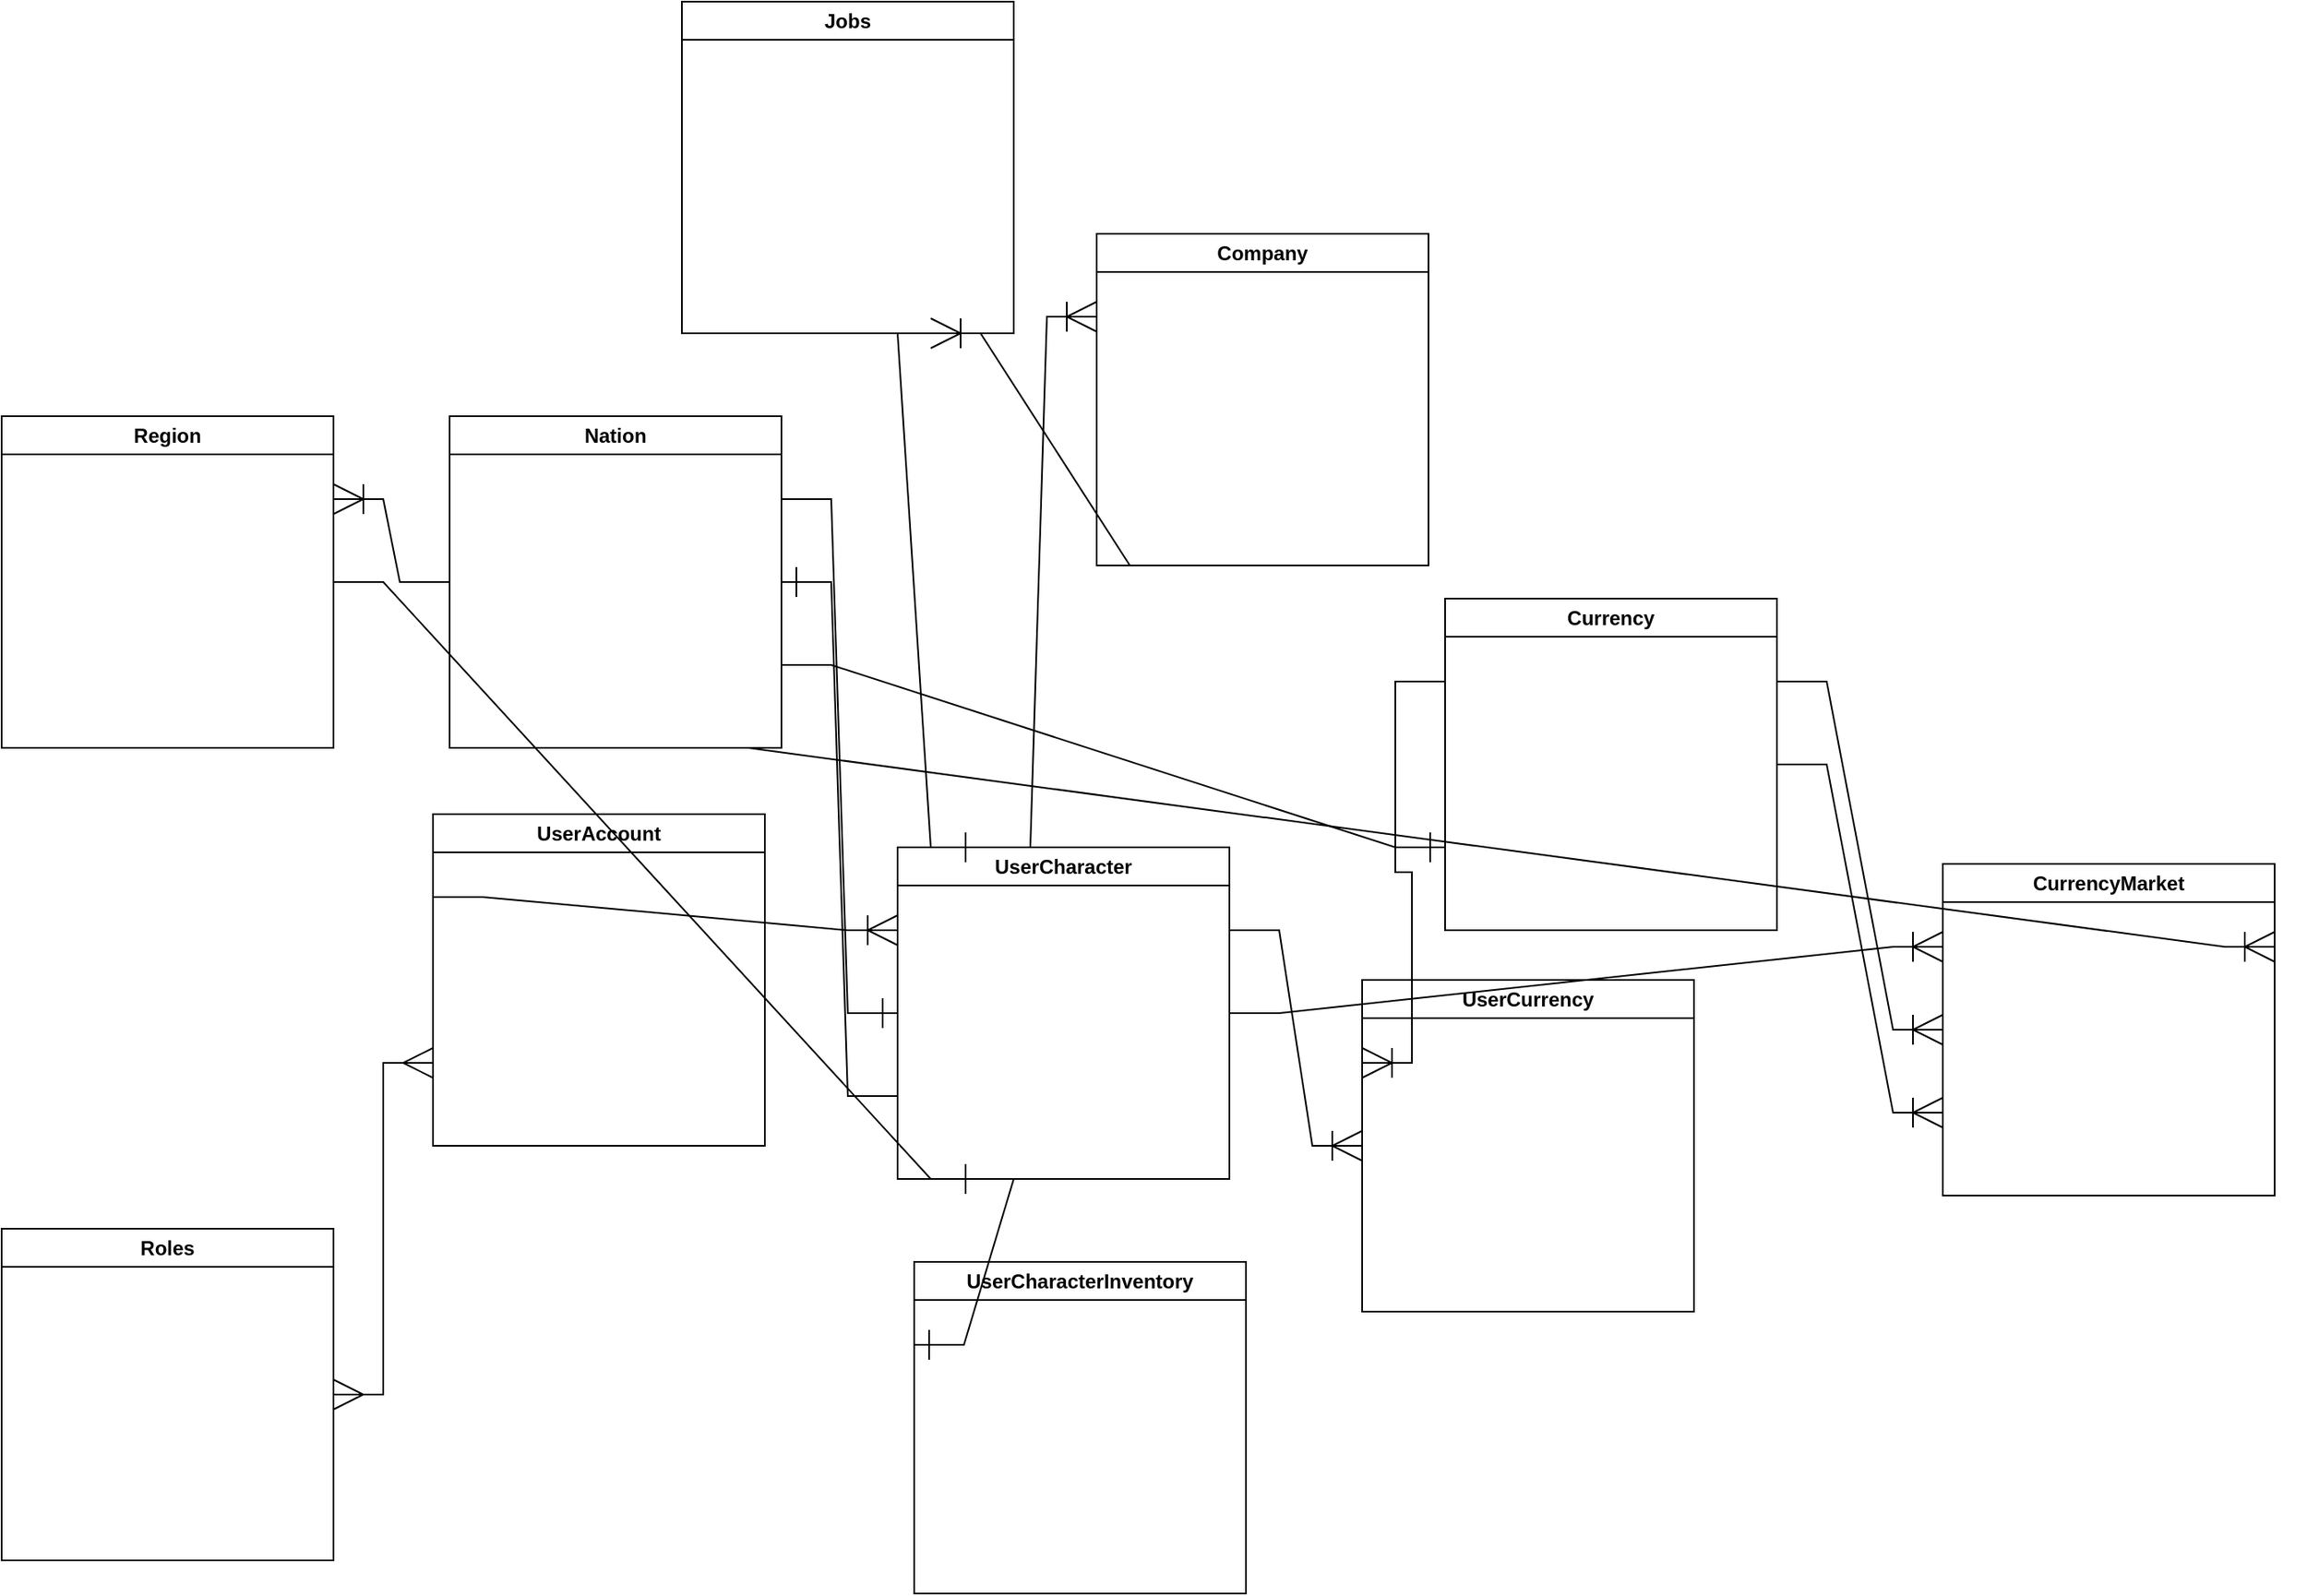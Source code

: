 <mxfile version="20.8.22" type="device"><diagram id="Hojm-cRIcZ9hno3prdGn" name="Page-1"><mxGraphModel dx="1114" dy="1715" grid="1" gridSize="10" guides="1" tooltips="1" connect="1" arrows="1" fold="1" page="1" pageScale="1" pageWidth="850" pageHeight="1100" math="0" shadow="0"><root><mxCell id="0"/><mxCell id="1" parent="0"/><mxCell id="Uen6yBsyUAteZyMcOoLf-1" value="Currency" style="swimlane;whiteSpace=wrap;html=1;" parent="1" vertex="1"><mxGeometry x="960" y="120" width="200" height="200" as="geometry"/></mxCell><mxCell id="Uen6yBsyUAteZyMcOoLf-3" value="Roles" style="swimlane;whiteSpace=wrap;html=1;" parent="1" vertex="1"><mxGeometry x="90" y="500" width="200" height="200" as="geometry"/></mxCell><mxCell id="Uen6yBsyUAteZyMcOoLf-4" value="UserCharacter" style="swimlane;whiteSpace=wrap;html=1;" parent="1" vertex="1"><mxGeometry x="630" y="270" width="200" height="200" as="geometry"/></mxCell><mxCell id="Uen6yBsyUAteZyMcOoLf-5" value="UserCurrency" style="swimlane;whiteSpace=wrap;html=1;" parent="1" vertex="1"><mxGeometry x="910" y="350" width="200" height="200" as="geometry"/></mxCell><mxCell id="Uen6yBsyUAteZyMcOoLf-6" value="UserAccount" style="swimlane;whiteSpace=wrap;html=1;" parent="1" vertex="1"><mxGeometry x="350" y="250" width="200" height="200" as="geometry"/></mxCell><mxCell id="Uen6yBsyUAteZyMcOoLf-8" value="" style="edgeStyle=entityRelationEdgeStyle;fontSize=12;html=1;endArrow=ERoneToMany;rounded=0;endSize=16;exitX=0;exitY=0.25;exitDx=0;exitDy=0;entryX=0;entryY=0.25;entryDx=0;entryDy=0;" parent="1" source="Uen6yBsyUAteZyMcOoLf-6" target="Uen6yBsyUAteZyMcOoLf-4" edge="1"><mxGeometry width="100" height="100" relative="1" as="geometry"><mxPoint x="230" y="640" as="sourcePoint"/><mxPoint x="320" y="390" as="targetPoint"/></mxGeometry></mxCell><mxCell id="Uen6yBsyUAteZyMcOoLf-9" value="" style="edgeStyle=entityRelationEdgeStyle;fontSize=12;html=1;endArrow=ERoneToMany;rounded=0;endSize=16;exitX=0;exitY=0.25;exitDx=0;exitDy=0;entryX=0;entryY=0.25;entryDx=0;entryDy=0;" parent="1" source="Uen6yBsyUAteZyMcOoLf-1" target="Uen6yBsyUAteZyMcOoLf-5" edge="1"><mxGeometry width="100" height="100" relative="1" as="geometry"><mxPoint x="200" y="650" as="sourcePoint"/><mxPoint x="330" y="400" as="targetPoint"/></mxGeometry></mxCell><mxCell id="Uen6yBsyUAteZyMcOoLf-10" value="" style="edgeStyle=entityRelationEdgeStyle;fontSize=12;html=1;endArrow=ERoneToMany;rounded=0;endSize=16;exitX=1;exitY=0.25;exitDx=0;exitDy=0;entryX=0;entryY=0.5;entryDx=0;entryDy=0;" parent="1" source="Uen6yBsyUAteZyMcOoLf-4" target="Uen6yBsyUAteZyMcOoLf-5" edge="1"><mxGeometry width="100" height="100" relative="1" as="geometry"><mxPoint x="210" y="660" as="sourcePoint"/><mxPoint x="340" y="410" as="targetPoint"/></mxGeometry></mxCell><mxCell id="Uen6yBsyUAteZyMcOoLf-13" value="" style="edgeStyle=entityRelationEdgeStyle;fontSize=12;html=1;endArrow=ERmany;startArrow=ERmany;rounded=0;endSize=16;exitX=1;exitY=0.5;exitDx=0;exitDy=0;startSize=16;entryX=0;entryY=0.75;entryDx=0;entryDy=0;" parent="1" source="Uen6yBsyUAteZyMcOoLf-3" target="Uen6yBsyUAteZyMcOoLf-6" edge="1"><mxGeometry width="100" height="100" relative="1" as="geometry"><mxPoint x="530" y="480" as="sourcePoint"/><mxPoint x="180" y="550" as="targetPoint"/></mxGeometry></mxCell><mxCell id="Uen6yBsyUAteZyMcOoLf-14" value="Nation" style="swimlane;whiteSpace=wrap;html=1;" parent="1" vertex="1"><mxGeometry x="360" y="10" width="200" height="200" as="geometry"/></mxCell><mxCell id="Uen6yBsyUAteZyMcOoLf-16" value="" style="edgeStyle=entityRelationEdgeStyle;fontSize=12;html=1;endArrow=ERone;endFill=1;rounded=0;startSize=16;endSize=16;exitX=1;exitY=0.25;exitDx=0;exitDy=0;entryX=0;entryY=0.5;entryDx=0;entryDy=0;" parent="1" source="Uen6yBsyUAteZyMcOoLf-14" target="Uen6yBsyUAteZyMcOoLf-4" edge="1"><mxGeometry x="-1" y="233" width="100" height="100" relative="1" as="geometry"><mxPoint x="150" y="390" as="sourcePoint"/><mxPoint x="250" y="290" as="targetPoint"/><mxPoint x="-230" y="193" as="offset"/></mxGeometry></mxCell><mxCell id="Uen6yBsyUAteZyMcOoLf-17" value="" style="edgeStyle=entityRelationEdgeStyle;fontSize=12;html=1;endArrow=ERone;endFill=1;rounded=0;startSize=16;endSize=16;exitX=0;exitY=0.75;exitDx=0;exitDy=0;entryX=1;entryY=0.5;entryDx=0;entryDy=0;" parent="1" source="Uen6yBsyUAteZyMcOoLf-4" target="Uen6yBsyUAteZyMcOoLf-14" edge="1"><mxGeometry x="-1" y="233" width="100" height="100" relative="1" as="geometry"><mxPoint x="560" y="70" as="sourcePoint"/><mxPoint x="650" y="360" as="targetPoint"/><mxPoint x="-230" y="193" as="offset"/></mxGeometry></mxCell><mxCell id="Jn5BYu8CrCSiT58tHVRx-1" value="Region" style="swimlane;whiteSpace=wrap;html=1;" vertex="1" parent="1"><mxGeometry x="90" y="10" width="200" height="200" as="geometry"/></mxCell><mxCell id="Jn5BYu8CrCSiT58tHVRx-2" value="" style="edgeStyle=entityRelationEdgeStyle;fontSize=12;html=1;endArrow=ERoneToMany;rounded=0;endSize=16;entryX=1;entryY=0.25;entryDx=0;entryDy=0;exitX=0;exitY=0.5;exitDx=0;exitDy=0;" edge="1" parent="1" source="Uen6yBsyUAteZyMcOoLf-14" target="Jn5BYu8CrCSiT58tHVRx-1"><mxGeometry width="100" height="100" relative="1" as="geometry"><mxPoint x="360" y="50" as="sourcePoint"/><mxPoint x="290" y="50" as="targetPoint"/></mxGeometry></mxCell><mxCell id="Jn5BYu8CrCSiT58tHVRx-3" value="" style="edgeStyle=entityRelationEdgeStyle;fontSize=12;html=1;endArrow=ERone;endFill=1;rounded=0;startSize=16;endSize=16;exitX=1;exitY=0.75;exitDx=0;exitDy=0;entryX=0;entryY=0.75;entryDx=0;entryDy=0;" edge="1" parent="1" source="Uen6yBsyUAteZyMcOoLf-14" target="Uen6yBsyUAteZyMcOoLf-1"><mxGeometry x="-1" y="233" width="100" height="100" relative="1" as="geometry"><mxPoint x="570" y="70" as="sourcePoint"/><mxPoint x="650" y="360" as="targetPoint"/><mxPoint x="-230" y="193" as="offset"/></mxGeometry></mxCell><mxCell id="Jn5BYu8CrCSiT58tHVRx-4" value="CurrencyMarket" style="swimlane;whiteSpace=wrap;html=1;startSize=23;" vertex="1" parent="1"><mxGeometry x="1260" y="280" width="200" height="200" as="geometry"/></mxCell><mxCell id="Jn5BYu8CrCSiT58tHVRx-5" value="" style="edgeStyle=entityRelationEdgeStyle;fontSize=12;html=1;endArrow=ERoneToMany;rounded=0;endSize=16;exitX=1;exitY=0.5;exitDx=0;exitDy=0;entryX=0;entryY=0.25;entryDx=0;entryDy=0;" edge="1" parent="1" source="Uen6yBsyUAteZyMcOoLf-4" target="Jn5BYu8CrCSiT58tHVRx-4"><mxGeometry width="100" height="100" relative="1" as="geometry"><mxPoint x="850" y="310" as="sourcePoint"/><mxPoint x="920" y="460" as="targetPoint"/></mxGeometry></mxCell><mxCell id="Jn5BYu8CrCSiT58tHVRx-6" value="" style="edgeStyle=entityRelationEdgeStyle;fontSize=12;html=1;endArrow=ERoneToMany;rounded=0;endSize=16;exitX=1;exitY=0.25;exitDx=0;exitDy=0;entryX=0;entryY=0.5;entryDx=0;entryDy=0;" edge="1" parent="1" source="Uen6yBsyUAteZyMcOoLf-1" target="Jn5BYu8CrCSiT58tHVRx-4"><mxGeometry width="100" height="100" relative="1" as="geometry"><mxPoint x="860" y="320" as="sourcePoint"/><mxPoint x="930" y="470" as="targetPoint"/></mxGeometry></mxCell><mxCell id="Jn5BYu8CrCSiT58tHVRx-7" value="" style="edgeStyle=entityRelationEdgeStyle;fontSize=12;html=1;endArrow=ERoneToMany;rounded=0;endSize=16;exitX=1;exitY=0.5;exitDx=0;exitDy=0;entryX=0;entryY=0.75;entryDx=0;entryDy=0;" edge="1" parent="1" source="Uen6yBsyUAteZyMcOoLf-1" target="Jn5BYu8CrCSiT58tHVRx-4"><mxGeometry width="100" height="100" relative="1" as="geometry"><mxPoint x="1170" y="180" as="sourcePoint"/><mxPoint x="1240" y="400" as="targetPoint"/></mxGeometry></mxCell><mxCell id="Jn5BYu8CrCSiT58tHVRx-8" value="" style="edgeStyle=entityRelationEdgeStyle;fontSize=12;html=1;endArrow=ERoneToMany;rounded=0;endSize=16;entryX=1;entryY=0.25;entryDx=0;entryDy=0;exitX=0.75;exitY=1;exitDx=0;exitDy=0;" edge="1" parent="1" source="Uen6yBsyUAteZyMcOoLf-14" target="Jn5BYu8CrCSiT58tHVRx-4"><mxGeometry width="100" height="100" relative="1" as="geometry"><mxPoint x="450" y="90" as="sourcePoint"/><mxPoint x="1190" y="420" as="targetPoint"/></mxGeometry></mxCell><mxCell id="Jn5BYu8CrCSiT58tHVRx-10" value="" style="edgeStyle=entityRelationEdgeStyle;fontSize=12;html=1;endArrow=ERone;endFill=1;rounded=0;startSize=16;endSize=16;exitX=1;exitY=0.5;exitDx=0;exitDy=0;entryX=0.25;entryY=1;entryDx=0;entryDy=0;" edge="1" parent="1" source="Jn5BYu8CrCSiT58tHVRx-1" target="Uen6yBsyUAteZyMcOoLf-4"><mxGeometry x="-1" y="233" width="100" height="100" relative="1" as="geometry"><mxPoint x="650" y="410" as="sourcePoint"/><mxPoint x="660" y="500" as="targetPoint"/><mxPoint x="-230" y="193" as="offset"/></mxGeometry></mxCell><mxCell id="Jn5BYu8CrCSiT58tHVRx-11" value="UserCharacterInventory" style="swimlane;whiteSpace=wrap;html=1;" vertex="1" parent="1"><mxGeometry x="640" y="520" width="200" height="200" as="geometry"/></mxCell><mxCell id="Jn5BYu8CrCSiT58tHVRx-12" value="" style="edgeStyle=entityRelationEdgeStyle;fontSize=12;html=1;endArrow=ERone;endFill=1;rounded=0;startSize=16;endSize=16;exitX=0.5;exitY=1;exitDx=0;exitDy=0;entryX=0;entryY=0.25;entryDx=0;entryDy=0;" edge="1" parent="1" source="Uen6yBsyUAteZyMcOoLf-4" target="Jn5BYu8CrCSiT58tHVRx-11"><mxGeometry x="-1" y="233" width="100" height="100" relative="1" as="geometry"><mxPoint x="570" y="70" as="sourcePoint"/><mxPoint x="650" y="360" as="targetPoint"/><mxPoint x="-230" y="193" as="offset"/></mxGeometry></mxCell><mxCell id="Jn5BYu8CrCSiT58tHVRx-13" value="Company" style="swimlane;whiteSpace=wrap;html=1;" vertex="1" parent="1"><mxGeometry x="750" y="-100" width="200" height="200" as="geometry"/></mxCell><mxCell id="Jn5BYu8CrCSiT58tHVRx-14" value="" style="edgeStyle=entityRelationEdgeStyle;fontSize=12;html=1;endArrow=ERoneToMany;rounded=0;endSize=16;exitX=0.25;exitY=0;exitDx=0;exitDy=0;entryX=0;entryY=0.25;entryDx=0;entryDy=0;" edge="1" parent="1" source="Uen6yBsyUAteZyMcOoLf-4" target="Jn5BYu8CrCSiT58tHVRx-13"><mxGeometry width="100" height="100" relative="1" as="geometry"><mxPoint x="360" y="310" as="sourcePoint"/><mxPoint x="650" y="310" as="targetPoint"/></mxGeometry></mxCell><mxCell id="Jn5BYu8CrCSiT58tHVRx-15" value="" style="edgeStyle=entityRelationEdgeStyle;fontSize=12;html=1;endArrow=ERoneToMany;rounded=0;endSize=16;exitX=0.25;exitY=1;exitDx=0;exitDy=0;entryX=0.75;entryY=1;entryDx=0;entryDy=0;" edge="1" parent="1" source="Jn5BYu8CrCSiT58tHVRx-13" target="Jn5BYu8CrCSiT58tHVRx-17"><mxGeometry width="100" height="100" relative="1" as="geometry"><mxPoint x="970" y="180" as="sourcePoint"/><mxPoint x="920" y="410" as="targetPoint"/></mxGeometry></mxCell><mxCell id="Jn5BYu8CrCSiT58tHVRx-17" value="Jobs" style="swimlane;whiteSpace=wrap;html=1;" vertex="1" parent="1"><mxGeometry x="500" y="-240" width="200" height="200" as="geometry"/></mxCell><mxCell id="Jn5BYu8CrCSiT58tHVRx-18" value="" style="edgeStyle=entityRelationEdgeStyle;fontSize=12;html=1;endArrow=ERone;endFill=1;rounded=0;startSize=16;endSize=16;exitX=0.5;exitY=1;exitDx=0;exitDy=0;entryX=0.25;entryY=0;entryDx=0;entryDy=0;" edge="1" parent="1" source="Jn5BYu8CrCSiT58tHVRx-17" target="Uen6yBsyUAteZyMcOoLf-4"><mxGeometry x="-1" y="233" width="100" height="100" relative="1" as="geometry"><mxPoint x="1160" y="110" as="sourcePoint"/><mxPoint x="1090" y="-200" as="targetPoint"/><mxPoint x="-230" y="193" as="offset"/></mxGeometry></mxCell></root></mxGraphModel></diagram></mxfile>